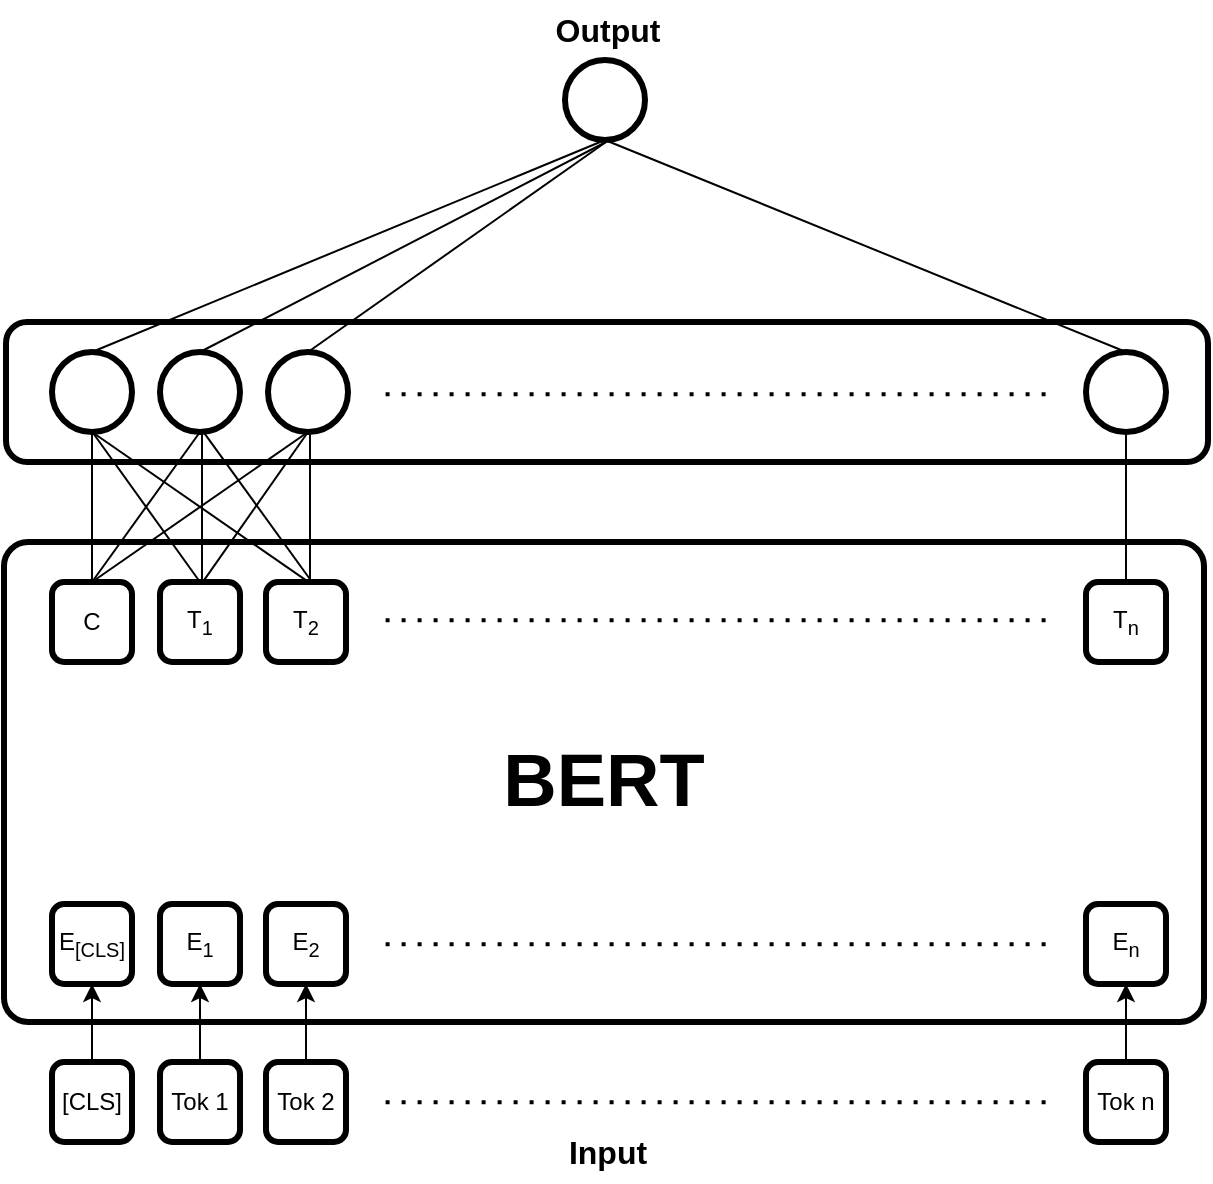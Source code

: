 <mxfile version="20.2.3" type="device"><diagram id="fnCQ-_anllEBoxqTkiSx" name="Page-1"><mxGraphModel dx="1422" dy="753" grid="1" gridSize="10" guides="1" tooltips="1" connect="1" arrows="1" fold="1" page="1" pageScale="1" pageWidth="850" pageHeight="1100" math="0" shadow="0"><root><mxCell id="0"/><mxCell id="1" parent="0"/><mxCell id="8fJGeRdk77y7sCGaO-Ao-1" value="BERT" style="rounded=1;whiteSpace=wrap;html=1;strokeWidth=3;perimeterSpacing=0;fontStyle=1;fontSize=37;perimeter=rectanglePerimeter;resizeWidth=0;resizeHeight=0;imageAspect=0;imageWidth=24;arcSize=5;" vertex="1" parent="1"><mxGeometry x="119" y="440" width="600" height="240" as="geometry"/></mxCell><mxCell id="8fJGeRdk77y7sCGaO-Ao-2" value="C" style="rounded=1;whiteSpace=wrap;html=1;aspect=fixed;strokeWidth=3;" vertex="1" parent="1"><mxGeometry x="143" y="460" width="40" height="40" as="geometry"/></mxCell><mxCell id="8fJGeRdk77y7sCGaO-Ao-8" value="" style="rounded=1;whiteSpace=wrap;html=1;strokeWidth=3;" vertex="1" parent="1"><mxGeometry x="120" y="330" width="601" height="70" as="geometry"/></mxCell><mxCell id="8fJGeRdk77y7sCGaO-Ao-9" value="" style="ellipse;whiteSpace=wrap;html=1;aspect=fixed;strokeWidth=3;" vertex="1" parent="1"><mxGeometry x="143" y="345" width="40" height="40" as="geometry"/></mxCell><mxCell id="8fJGeRdk77y7sCGaO-Ao-10" value="" style="ellipse;whiteSpace=wrap;html=1;aspect=fixed;strokeWidth=3;" vertex="1" parent="1"><mxGeometry x="197" y="345" width="40" height="40" as="geometry"/></mxCell><mxCell id="8fJGeRdk77y7sCGaO-Ao-11" value="" style="ellipse;whiteSpace=wrap;html=1;aspect=fixed;strokeWidth=3;" vertex="1" parent="1"><mxGeometry x="660" y="345" width="40" height="40" as="geometry"/></mxCell><mxCell id="8fJGeRdk77y7sCGaO-Ao-12" value="T&lt;sub&gt;1&lt;/sub&gt;" style="rounded=1;whiteSpace=wrap;html=1;aspect=fixed;strokeWidth=3;" vertex="1" parent="1"><mxGeometry x="197" y="460" width="40" height="40" as="geometry"/></mxCell><mxCell id="8fJGeRdk77y7sCGaO-Ao-13" value="T&lt;sub&gt;n&lt;/sub&gt;" style="rounded=1;whiteSpace=wrap;html=1;aspect=fixed;strokeWidth=3;" vertex="1" parent="1"><mxGeometry x="660" y="460" width="40" height="40" as="geometry"/></mxCell><mxCell id="8fJGeRdk77y7sCGaO-Ao-14" value="E&lt;sub&gt;[CLS]&lt;/sub&gt;" style="rounded=1;whiteSpace=wrap;html=1;aspect=fixed;strokeWidth=3;" vertex="1" parent="1"><mxGeometry x="143" y="621" width="40" height="40" as="geometry"/></mxCell><mxCell id="8fJGeRdk77y7sCGaO-Ao-15" value="E&lt;sub&gt;1&lt;/sub&gt;" style="rounded=1;whiteSpace=wrap;html=1;aspect=fixed;strokeWidth=3;" vertex="1" parent="1"><mxGeometry x="197" y="621" width="40" height="40" as="geometry"/></mxCell><mxCell id="8fJGeRdk77y7sCGaO-Ao-16" value="E&lt;sub&gt;n&lt;/sub&gt;" style="rounded=1;whiteSpace=wrap;html=1;aspect=fixed;strokeWidth=3;" vertex="1" parent="1"><mxGeometry x="660" y="621" width="40" height="40" as="geometry"/></mxCell><mxCell id="8fJGeRdk77y7sCGaO-Ao-17" value="" style="ellipse;whiteSpace=wrap;html=1;aspect=fixed;strokeWidth=3;" vertex="1" parent="1"><mxGeometry x="251" y="345" width="40" height="40" as="geometry"/></mxCell><mxCell id="8fJGeRdk77y7sCGaO-Ao-18" value="" style="ellipse;whiteSpace=wrap;html=1;aspect=fixed;strokeWidth=3;" vertex="1" parent="1"><mxGeometry x="399.5" y="199" width="40" height="40" as="geometry"/></mxCell><mxCell id="8fJGeRdk77y7sCGaO-Ao-22" value="" style="endArrow=none;html=1;rounded=0;entryX=0.5;entryY=0;entryDx=0;entryDy=0;exitX=0.5;exitY=1;exitDx=0;exitDy=0;" edge="1" parent="1" source="8fJGeRdk77y7sCGaO-Ao-18" target="8fJGeRdk77y7sCGaO-Ao-9"><mxGeometry width="50" height="50" relative="1" as="geometry"><mxPoint x="400" y="540" as="sourcePoint"/><mxPoint x="450" y="490" as="targetPoint"/></mxGeometry></mxCell><mxCell id="8fJGeRdk77y7sCGaO-Ao-23" value="" style="endArrow=none;html=1;rounded=0;entryX=0.5;entryY=0;entryDx=0;entryDy=0;" edge="1" parent="1" target="8fJGeRdk77y7sCGaO-Ao-10"><mxGeometry width="50" height="50" relative="1" as="geometry"><mxPoint x="420" y="240" as="sourcePoint"/><mxPoint x="450" y="490" as="targetPoint"/></mxGeometry></mxCell><mxCell id="8fJGeRdk77y7sCGaO-Ao-24" value="" style="endArrow=none;html=1;rounded=0;entryX=0.5;entryY=0;entryDx=0;entryDy=0;" edge="1" parent="1" target="8fJGeRdk77y7sCGaO-Ao-17"><mxGeometry width="50" height="50" relative="1" as="geometry"><mxPoint x="420" y="240" as="sourcePoint"/><mxPoint x="450" y="490" as="targetPoint"/></mxGeometry></mxCell><mxCell id="8fJGeRdk77y7sCGaO-Ao-25" value="" style="endArrow=none;html=1;rounded=0;entryX=0.5;entryY=0;entryDx=0;entryDy=0;exitX=0.5;exitY=1;exitDx=0;exitDy=0;" edge="1" parent="1" source="8fJGeRdk77y7sCGaO-Ao-18" target="8fJGeRdk77y7sCGaO-Ao-11"><mxGeometry width="50" height="50" relative="1" as="geometry"><mxPoint x="400" y="540" as="sourcePoint"/><mxPoint x="450" y="490" as="targetPoint"/></mxGeometry></mxCell><mxCell id="8fJGeRdk77y7sCGaO-Ao-26" value="T&lt;sub&gt;2&lt;/sub&gt;" style="rounded=1;whiteSpace=wrap;html=1;aspect=fixed;strokeWidth=3;" vertex="1" parent="1"><mxGeometry x="250" y="460" width="40" height="40" as="geometry"/></mxCell><mxCell id="8fJGeRdk77y7sCGaO-Ao-27" value="" style="endArrow=none;html=1;rounded=0;entryX=0.5;entryY=0;entryDx=0;entryDy=0;exitX=0.5;exitY=1;exitDx=0;exitDy=0;" edge="1" parent="1" source="8fJGeRdk77y7sCGaO-Ao-9" target="8fJGeRdk77y7sCGaO-Ao-2"><mxGeometry width="50" height="50" relative="1" as="geometry"><mxPoint x="400" y="540" as="sourcePoint"/><mxPoint x="450" y="490" as="targetPoint"/></mxGeometry></mxCell><mxCell id="8fJGeRdk77y7sCGaO-Ao-28" value="" style="endArrow=none;html=1;rounded=0;entryX=0.5;entryY=0;entryDx=0;entryDy=0;exitX=0.5;exitY=1;exitDx=0;exitDy=0;" edge="1" parent="1"><mxGeometry width="50" height="50" relative="1" as="geometry"><mxPoint x="218" y="386" as="sourcePoint"/><mxPoint x="218" y="461" as="targetPoint"/></mxGeometry></mxCell><mxCell id="8fJGeRdk77y7sCGaO-Ao-29" value="" style="endArrow=none;html=1;rounded=0;entryX=0.5;entryY=0;entryDx=0;entryDy=0;exitX=0.5;exitY=1;exitDx=0;exitDy=0;" edge="1" parent="1"><mxGeometry width="50" height="50" relative="1" as="geometry"><mxPoint x="272" y="386" as="sourcePoint"/><mxPoint x="272" y="461" as="targetPoint"/></mxGeometry></mxCell><mxCell id="8fJGeRdk77y7sCGaO-Ao-30" value="" style="endArrow=none;html=1;rounded=0;entryX=0.5;entryY=0;entryDx=0;entryDy=0;exitX=0.5;exitY=1;exitDx=0;exitDy=0;" edge="1" parent="1" source="8fJGeRdk77y7sCGaO-Ao-10" target="8fJGeRdk77y7sCGaO-Ao-2"><mxGeometry width="50" height="50" relative="1" as="geometry"><mxPoint x="400" y="540" as="sourcePoint"/><mxPoint x="450" y="490" as="targetPoint"/></mxGeometry></mxCell><mxCell id="8fJGeRdk77y7sCGaO-Ao-31" value="" style="endArrow=none;html=1;rounded=0;entryX=0.5;entryY=0;entryDx=0;entryDy=0;exitX=0.547;exitY=1.004;exitDx=0;exitDy=0;exitPerimeter=0;" edge="1" parent="1" source="8fJGeRdk77y7sCGaO-Ao-10"><mxGeometry width="50" height="50" relative="1" as="geometry"><mxPoint x="220" y="385" as="sourcePoint"/><mxPoint x="273" y="460" as="targetPoint"/></mxGeometry></mxCell><mxCell id="8fJGeRdk77y7sCGaO-Ao-32" value="" style="endArrow=none;html=1;rounded=0;entryX=0.5;entryY=0;entryDx=0;entryDy=0;exitX=0.5;exitY=1;exitDx=0;exitDy=0;" edge="1" parent="1" source="8fJGeRdk77y7sCGaO-Ao-17" target="8fJGeRdk77y7sCGaO-Ao-2"><mxGeometry width="50" height="50" relative="1" as="geometry"><mxPoint x="400" y="540" as="sourcePoint"/><mxPoint x="450" y="490" as="targetPoint"/></mxGeometry></mxCell><mxCell id="8fJGeRdk77y7sCGaO-Ao-33" value="" style="endArrow=none;html=1;rounded=0;entryX=0.556;entryY=0.018;entryDx=0;entryDy=0;exitX=0.5;exitY=1;exitDx=0;exitDy=0;entryPerimeter=0;" edge="1" parent="1" source="8fJGeRdk77y7sCGaO-Ao-9" target="8fJGeRdk77y7sCGaO-Ao-26"><mxGeometry width="50" height="50" relative="1" as="geometry"><mxPoint x="160" y="380" as="sourcePoint"/><mxPoint x="450" y="490" as="targetPoint"/></mxGeometry></mxCell><mxCell id="8fJGeRdk77y7sCGaO-Ao-35" value="" style="endArrow=none;html=1;rounded=0;exitX=0.547;exitY=-0.017;exitDx=0;exitDy=0;exitPerimeter=0;entryX=0.5;entryY=1;entryDx=0;entryDy=0;" edge="1" parent="1" source="8fJGeRdk77y7sCGaO-Ao-12" target="8fJGeRdk77y7sCGaO-Ao-17"><mxGeometry width="50" height="50" relative="1" as="geometry"><mxPoint x="260" y="470" as="sourcePoint"/><mxPoint x="270" y="390" as="targetPoint"/></mxGeometry></mxCell><mxCell id="8fJGeRdk77y7sCGaO-Ao-36" value="" style="endArrow=none;html=1;rounded=0;exitX=0.5;exitY=0;exitDx=0;exitDy=0;entryX=0.5;entryY=1;entryDx=0;entryDy=0;" edge="1" parent="1" source="8fJGeRdk77y7sCGaO-Ao-12"><mxGeometry width="50" height="50" relative="1" as="geometry"><mxPoint x="216" y="460.32" as="sourcePoint"/><mxPoint x="163.88" y="386" as="targetPoint"/></mxGeometry></mxCell><mxCell id="8fJGeRdk77y7sCGaO-Ao-37" value="E&lt;sub&gt;2&lt;/sub&gt;" style="rounded=1;whiteSpace=wrap;html=1;aspect=fixed;strokeWidth=3;" vertex="1" parent="1"><mxGeometry x="250" y="621" width="40" height="40" as="geometry"/></mxCell><mxCell id="8fJGeRdk77y7sCGaO-Ao-39" value="" style="endArrow=none;dashed=1;html=1;dashPattern=1 3;strokeWidth=2;rounded=0;fontSize=37;exitX=0.318;exitY=0.167;exitDx=0;exitDy=0;exitPerimeter=0;entryX=0.868;entryY=0.167;entryDx=0;entryDy=0;entryPerimeter=0;" edge="1" parent="1"><mxGeometry width="50" height="50" relative="1" as="geometry"><mxPoint x="309.8" y="479.08" as="sourcePoint"/><mxPoint x="639.8" y="479.08" as="targetPoint"/></mxGeometry></mxCell><mxCell id="8fJGeRdk77y7sCGaO-Ao-40" value="" style="endArrow=none;dashed=1;html=1;dashPattern=1 3;strokeWidth=2;rounded=0;fontSize=37;exitX=0.318;exitY=0.167;exitDx=0;exitDy=0;exitPerimeter=0;entryX=0.868;entryY=0.167;entryDx=0;entryDy=0;entryPerimeter=0;" edge="1" parent="1"><mxGeometry width="50" height="50" relative="1" as="geometry"><mxPoint x="309.8" y="641.08" as="sourcePoint"/><mxPoint x="639.8" y="641.08" as="targetPoint"/></mxGeometry></mxCell><mxCell id="8fJGeRdk77y7sCGaO-Ao-46" style="edgeStyle=orthogonalEdgeStyle;rounded=0;orthogonalLoop=1;jettySize=auto;html=1;exitX=0.5;exitY=0;exitDx=0;exitDy=0;entryX=0.5;entryY=1;entryDx=0;entryDy=0;fontSize=37;" edge="1" parent="1" source="8fJGeRdk77y7sCGaO-Ao-41" target="8fJGeRdk77y7sCGaO-Ao-14"><mxGeometry relative="1" as="geometry"/></mxCell><mxCell id="8fJGeRdk77y7sCGaO-Ao-41" value="[CLS]" style="rounded=1;whiteSpace=wrap;html=1;aspect=fixed;strokeWidth=3;" vertex="1" parent="1"><mxGeometry x="143" y="700" width="40" height="40" as="geometry"/></mxCell><mxCell id="8fJGeRdk77y7sCGaO-Ao-47" style="edgeStyle=orthogonalEdgeStyle;rounded=0;orthogonalLoop=1;jettySize=auto;html=1;exitX=0.5;exitY=0;exitDx=0;exitDy=0;entryX=0.5;entryY=1;entryDx=0;entryDy=0;fontSize=37;" edge="1" parent="1" source="8fJGeRdk77y7sCGaO-Ao-42" target="8fJGeRdk77y7sCGaO-Ao-15"><mxGeometry relative="1" as="geometry"/></mxCell><mxCell id="8fJGeRdk77y7sCGaO-Ao-42" value="Tok 1" style="rounded=1;whiteSpace=wrap;html=1;aspect=fixed;strokeWidth=3;" vertex="1" parent="1"><mxGeometry x="197" y="700" width="40" height="40" as="geometry"/></mxCell><mxCell id="8fJGeRdk77y7sCGaO-Ao-49" style="edgeStyle=orthogonalEdgeStyle;rounded=0;orthogonalLoop=1;jettySize=auto;html=1;exitX=0.5;exitY=0;exitDx=0;exitDy=0;entryX=0.5;entryY=1;entryDx=0;entryDy=0;fontSize=37;" edge="1" parent="1" source="8fJGeRdk77y7sCGaO-Ao-43" target="8fJGeRdk77y7sCGaO-Ao-16"><mxGeometry relative="1" as="geometry"/></mxCell><mxCell id="8fJGeRdk77y7sCGaO-Ao-43" value="Tok n" style="rounded=1;whiteSpace=wrap;html=1;aspect=fixed;strokeWidth=3;" vertex="1" parent="1"><mxGeometry x="660" y="700" width="40" height="40" as="geometry"/></mxCell><mxCell id="8fJGeRdk77y7sCGaO-Ao-48" style="edgeStyle=orthogonalEdgeStyle;rounded=0;orthogonalLoop=1;jettySize=auto;html=1;exitX=0.5;exitY=0;exitDx=0;exitDy=0;entryX=0.5;entryY=1;entryDx=0;entryDy=0;fontSize=37;" edge="1" parent="1" source="8fJGeRdk77y7sCGaO-Ao-44" target="8fJGeRdk77y7sCGaO-Ao-37"><mxGeometry relative="1" as="geometry"/></mxCell><mxCell id="8fJGeRdk77y7sCGaO-Ao-44" value="Tok 2" style="rounded=1;whiteSpace=wrap;html=1;aspect=fixed;strokeWidth=3;" vertex="1" parent="1"><mxGeometry x="250" y="700" width="40" height="40" as="geometry"/></mxCell><mxCell id="8fJGeRdk77y7sCGaO-Ao-45" value="" style="endArrow=none;dashed=1;html=1;dashPattern=1 3;strokeWidth=2;rounded=0;fontSize=37;exitX=0.318;exitY=0.167;exitDx=0;exitDy=0;exitPerimeter=0;entryX=0.868;entryY=0.167;entryDx=0;entryDy=0;entryPerimeter=0;" edge="1" parent="1"><mxGeometry width="50" height="50" relative="1" as="geometry"><mxPoint x="309.8" y="720.08" as="sourcePoint"/><mxPoint x="639.8" y="720.08" as="targetPoint"/></mxGeometry></mxCell><mxCell id="8fJGeRdk77y7sCGaO-Ao-50" value="" style="endArrow=none;html=1;rounded=0;fontSize=37;exitX=0.5;exitY=1;exitDx=0;exitDy=0;entryX=0.5;entryY=0;entryDx=0;entryDy=0;" edge="1" parent="1" source="8fJGeRdk77y7sCGaO-Ao-11" target="8fJGeRdk77y7sCGaO-Ao-13"><mxGeometry width="50" height="50" relative="1" as="geometry"><mxPoint x="350" y="540" as="sourcePoint"/><mxPoint x="270" y="460" as="targetPoint"/></mxGeometry></mxCell><mxCell id="8fJGeRdk77y7sCGaO-Ao-51" value="" style="endArrow=none;dashed=1;html=1;dashPattern=1 3;strokeWidth=2;rounded=0;fontSize=37;exitX=0.318;exitY=0.167;exitDx=0;exitDy=0;exitPerimeter=0;entryX=0.868;entryY=0.167;entryDx=0;entryDy=0;entryPerimeter=0;" edge="1" parent="1"><mxGeometry width="50" height="50" relative="1" as="geometry"><mxPoint x="309.8" y="366.08" as="sourcePoint"/><mxPoint x="639.8" y="366.08" as="targetPoint"/></mxGeometry></mxCell><mxCell id="8fJGeRdk77y7sCGaO-Ao-54" value="Output" style="text;html=1;strokeColor=none;fillColor=none;align=center;verticalAlign=middle;whiteSpace=wrap;rounded=0;fontSize=16;fontStyle=1" vertex="1" parent="1"><mxGeometry x="390.5" y="169" width="60" height="30" as="geometry"/></mxCell><mxCell id="8fJGeRdk77y7sCGaO-Ao-55" value="Input" style="text;html=1;strokeColor=none;fillColor=none;align=center;verticalAlign=middle;whiteSpace=wrap;rounded=0;fontSize=16;fontStyle=1" vertex="1" parent="1"><mxGeometry x="390.5" y="730" width="60" height="30" as="geometry"/></mxCell></root></mxGraphModel></diagram></mxfile>
